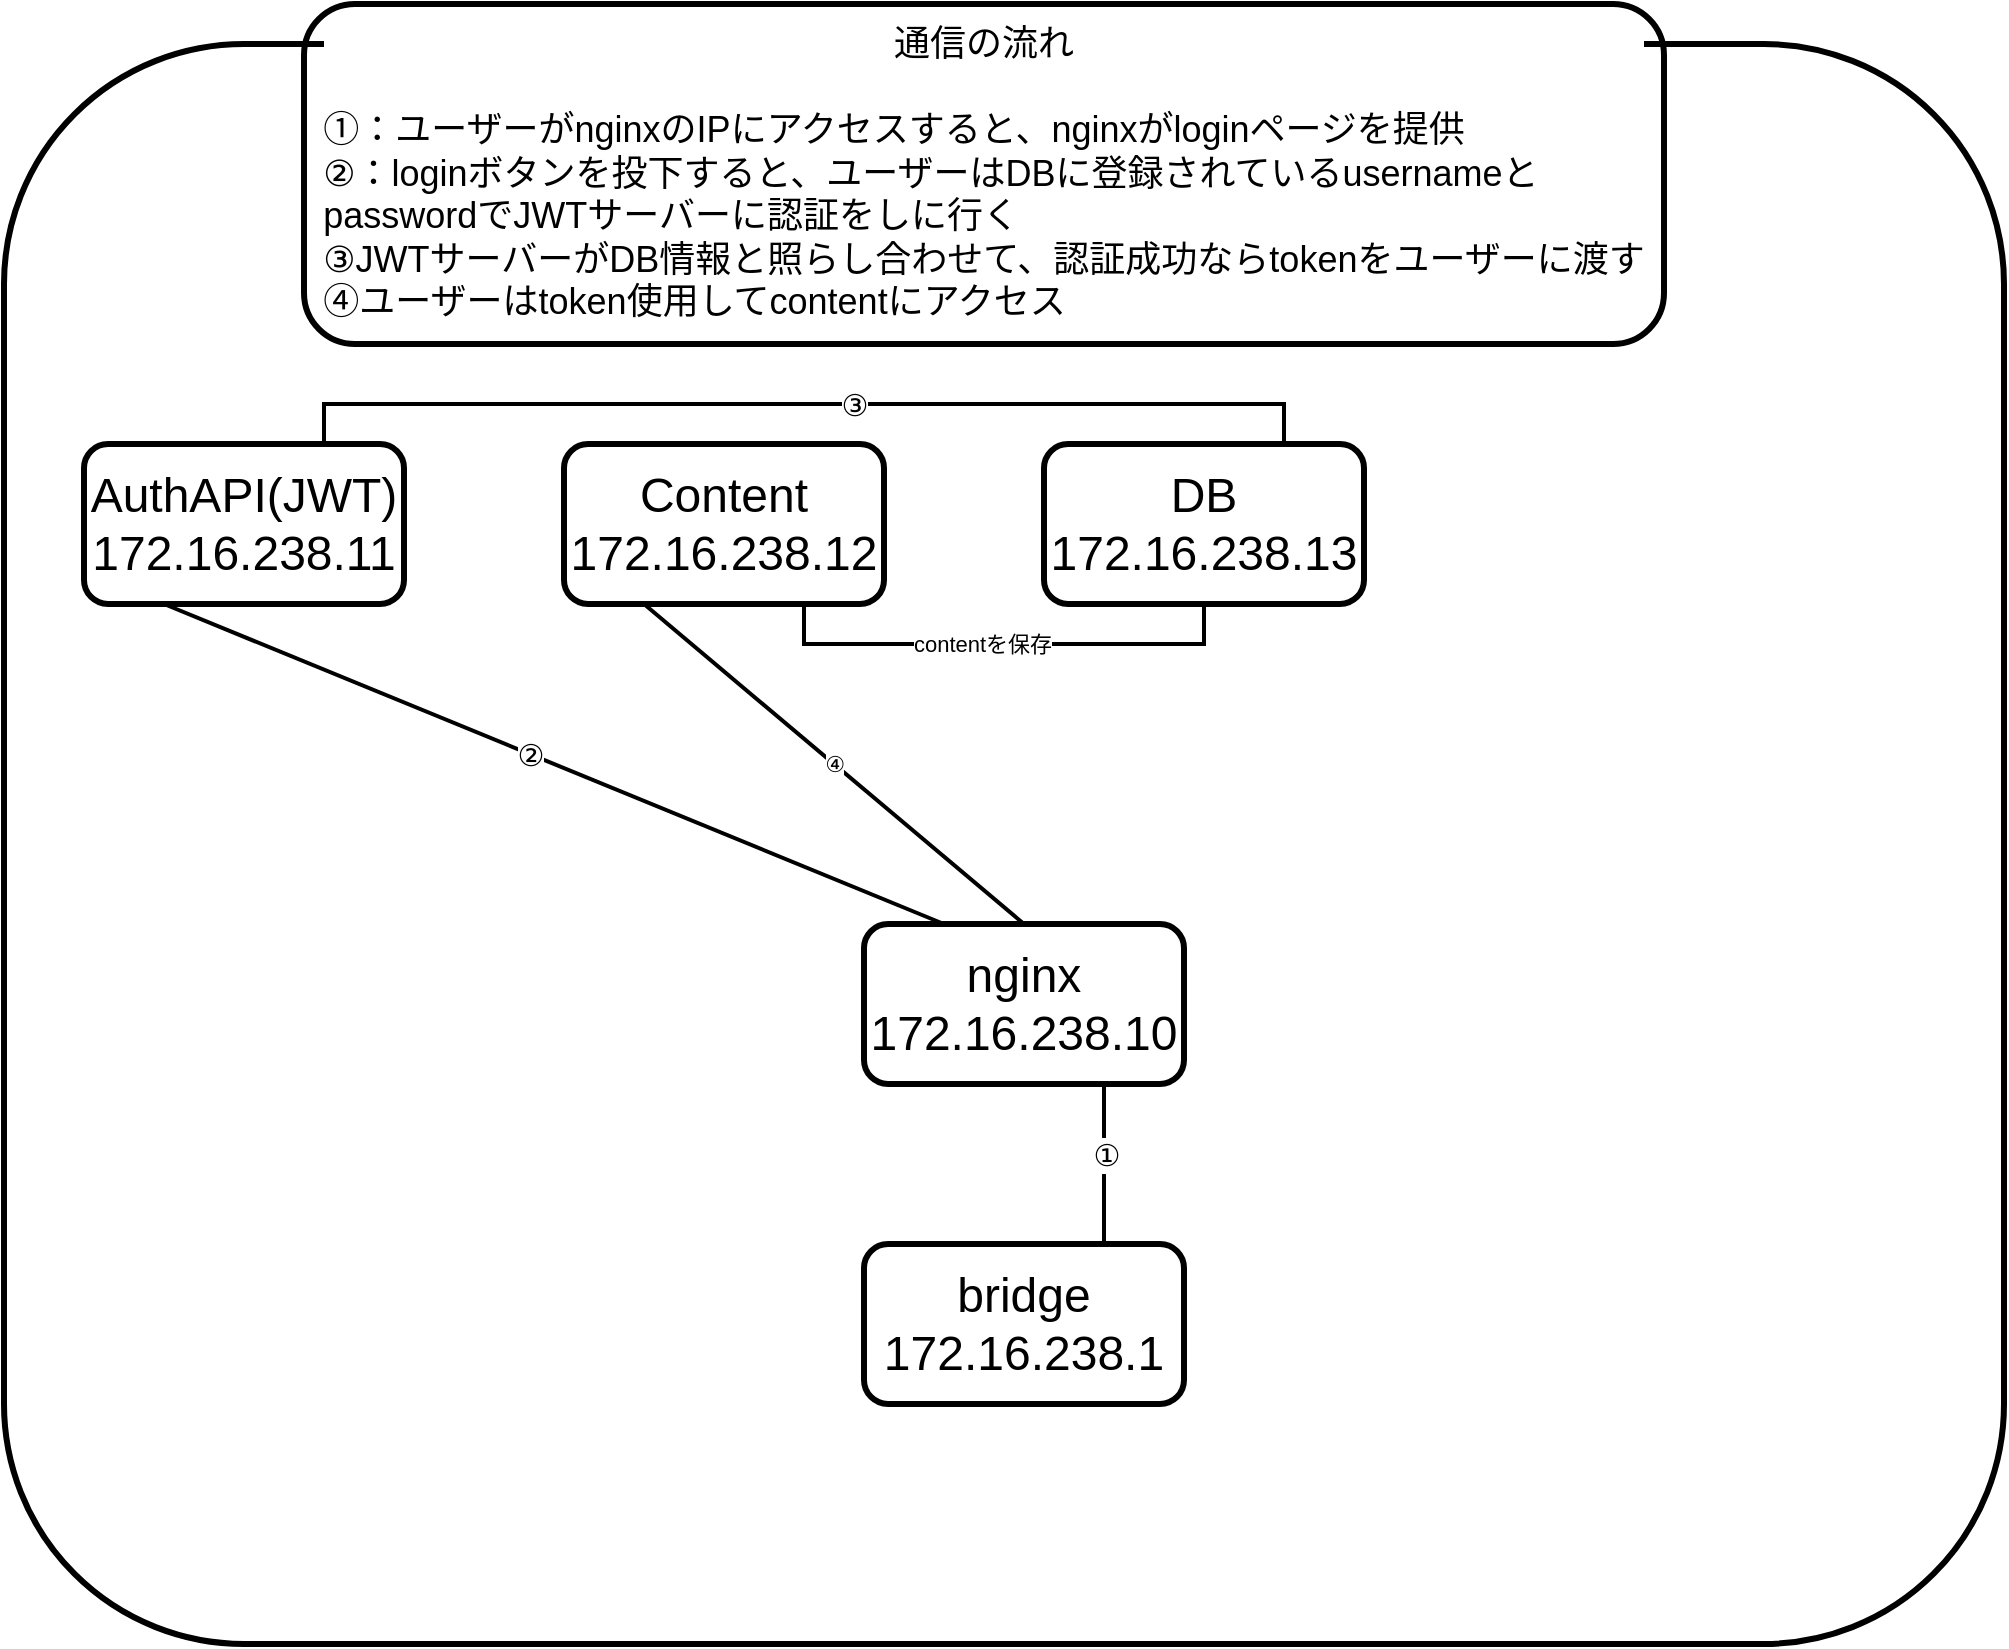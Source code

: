 <mxfile version="26.0.3">
  <diagram name="ページ1" id="cf4-OYsqoKZOgubckK9_">
    <mxGraphModel dx="1224" dy="840" grid="1" gridSize="10" guides="1" tooltips="1" connect="1" arrows="1" fold="1" page="1" pageScale="1" pageWidth="1100" pageHeight="850" math="0" shadow="0">
      <root>
        <mxCell id="0" />
        <mxCell id="1" parent="0" />
        <mxCell id="5cGe0cu3yCFA7TD3A1az-1" value="" style="rounded=1;whiteSpace=wrap;html=1;fillColor=none;strokeWidth=3;" parent="1" vertex="1">
          <mxGeometry x="40" y="40" width="1000" height="800" as="geometry" />
        </mxCell>
        <mxCell id="5cGe0cu3yCFA7TD3A1az-16" style="edgeStyle=orthogonalEdgeStyle;shape=connector;rounded=0;orthogonalLoop=1;jettySize=auto;html=1;exitX=0.75;exitY=0;exitDx=0;exitDy=0;entryX=0.75;entryY=1;entryDx=0;entryDy=0;strokeColor=default;strokeWidth=2;align=center;verticalAlign=middle;fontFamily=Helvetica;fontSize=12;fontColor=default;labelBackgroundColor=default;endArrow=none;endFill=0;" parent="1" source="5cGe0cu3yCFA7TD3A1az-3" target="5cGe0cu3yCFA7TD3A1az-4" edge="1">
          <mxGeometry relative="1" as="geometry">
            <Array as="points" />
          </mxGeometry>
        </mxCell>
        <mxCell id="5cGe0cu3yCFA7TD3A1az-17" value="①" style="edgeLabel;html=1;align=center;verticalAlign=middle;resizable=0;points=[];rounded=1;strokeColor=default;strokeWidth=3;fontFamily=Helvetica;fontSize=15;fontColor=default;labelBackgroundColor=default;fillColor=none;" parent="5cGe0cu3yCFA7TD3A1az-16" vertex="1" connectable="0">
          <mxGeometry x="0.141" y="-1" relative="1" as="geometry">
            <mxPoint as="offset" />
          </mxGeometry>
        </mxCell>
        <mxCell id="5cGe0cu3yCFA7TD3A1az-3" value="&lt;font style=&quot;font-size: 24px;&quot;&gt;bridge&lt;/font&gt;&lt;div&gt;&lt;font style=&quot;font-size: 24px;&quot;&gt;172.16.238.1&lt;/font&gt;&lt;/div&gt;" style="rounded=1;whiteSpace=wrap;html=1;strokeColor=default;strokeWidth=3;align=center;verticalAlign=middle;fontFamily=Helvetica;fontSize=12;fontColor=default;fillColor=none;" parent="1" vertex="1">
          <mxGeometry x="470" y="640" width="160" height="80" as="geometry" />
        </mxCell>
        <mxCell id="5cGe0cu3yCFA7TD3A1az-10" style="shape=connector;rounded=0;orthogonalLoop=1;jettySize=auto;html=1;exitX=0.25;exitY=0;exitDx=0;exitDy=0;entryX=0.25;entryY=1;entryDx=0;entryDy=0;strokeColor=default;strokeWidth=2;align=center;verticalAlign=middle;fontFamily=Helvetica;fontSize=12;fontColor=default;labelBackgroundColor=default;endArrow=none;endFill=0;" parent="1" source="5cGe0cu3yCFA7TD3A1az-4" target="5cGe0cu3yCFA7TD3A1az-6" edge="1">
          <mxGeometry relative="1" as="geometry" />
        </mxCell>
        <mxCell id="5cGe0cu3yCFA7TD3A1az-13" value="" style="edgeLabel;html=1;align=center;verticalAlign=middle;resizable=0;points=[];rounded=1;strokeColor=default;strokeWidth=3;fontFamily=Helvetica;fontSize=12;fontColor=default;labelBackgroundColor=default;fillColor=none;" parent="5cGe0cu3yCFA7TD3A1az-10" vertex="1" connectable="0">
          <mxGeometry x="-0.02" y="4" relative="1" as="geometry">
            <mxPoint as="offset" />
          </mxGeometry>
        </mxCell>
        <mxCell id="5cGe0cu3yCFA7TD3A1az-15" value="②" style="edgeLabel;html=1;align=center;verticalAlign=middle;resizable=0;points=[];rounded=1;strokeColor=default;strokeWidth=3;fontFamily=Helvetica;fontSize=15;fontColor=default;labelBackgroundColor=default;fillColor=none;" parent="5cGe0cu3yCFA7TD3A1az-10" vertex="1" connectable="0">
          <mxGeometry x="0.061" relative="1" as="geometry">
            <mxPoint as="offset" />
          </mxGeometry>
        </mxCell>
        <mxCell id="tZYbPpO3vwQgYCNmWi0R-1" value="④" style="rounded=0;orthogonalLoop=1;jettySize=auto;html=1;exitX=0.5;exitY=0;exitDx=0;exitDy=0;entryX=0.25;entryY=1;entryDx=0;entryDy=0;endArrow=none;endFill=0;strokeWidth=2;" parent="1" source="5cGe0cu3yCFA7TD3A1az-4" target="5cGe0cu3yCFA7TD3A1az-8" edge="1">
          <mxGeometry relative="1" as="geometry" />
        </mxCell>
        <mxCell id="5cGe0cu3yCFA7TD3A1az-4" value="&lt;font style=&quot;font-size: 24px;&quot;&gt;nginx&lt;br&gt;172.16.238.10&lt;/font&gt;" style="rounded=1;whiteSpace=wrap;html=1;strokeColor=default;strokeWidth=3;align=center;verticalAlign=middle;fontFamily=Helvetica;fontSize=12;fontColor=default;fillColor=none;" parent="1" vertex="1">
          <mxGeometry x="470" y="480" width="160" height="80" as="geometry" />
        </mxCell>
        <mxCell id="5cGe0cu3yCFA7TD3A1az-20" style="edgeStyle=orthogonalEdgeStyle;shape=connector;rounded=0;orthogonalLoop=1;jettySize=auto;html=1;exitX=0.75;exitY=0;exitDx=0;exitDy=0;entryX=0.75;entryY=0;entryDx=0;entryDy=0;strokeColor=default;strokeWidth=2;align=center;verticalAlign=middle;fontFamily=Helvetica;fontSize=12;fontColor=default;labelBackgroundColor=default;endArrow=none;endFill=0;" parent="1" source="5cGe0cu3yCFA7TD3A1az-6" target="5cGe0cu3yCFA7TD3A1az-9" edge="1">
          <mxGeometry relative="1" as="geometry" />
        </mxCell>
        <mxCell id="5cGe0cu3yCFA7TD3A1az-22" value="&lt;font&gt;③&lt;/font&gt;" style="edgeLabel;html=1;align=center;verticalAlign=middle;resizable=0;points=[];rounded=1;strokeColor=default;strokeWidth=3;fontFamily=Helvetica;fontSize=15;fontColor=default;labelBackgroundColor=default;fillColor=none;" parent="5cGe0cu3yCFA7TD3A1az-20" vertex="1" connectable="0">
          <mxGeometry x="0.095" relative="1" as="geometry">
            <mxPoint as="offset" />
          </mxGeometry>
        </mxCell>
        <mxCell id="5cGe0cu3yCFA7TD3A1az-6" value="&lt;font style=&quot;font-size: 24px;&quot;&gt;AuthAPI(JWT)&lt;br&gt;172.16.238.11&lt;/font&gt;" style="rounded=1;whiteSpace=wrap;html=1;strokeColor=default;strokeWidth=3;align=center;verticalAlign=middle;fontFamily=Helvetica;fontSize=12;fontColor=default;fillColor=none;" parent="1" vertex="1">
          <mxGeometry x="80" y="240" width="160" height="80" as="geometry" />
        </mxCell>
        <mxCell id="tZYbPpO3vwQgYCNmWi0R-2" style="edgeStyle=orthogonalEdgeStyle;rounded=0;orthogonalLoop=1;jettySize=auto;html=1;exitX=0.75;exitY=1;exitDx=0;exitDy=0;entryX=0.5;entryY=1;entryDx=0;entryDy=0;endArrow=none;endFill=0;strokeWidth=2;" parent="1" source="5cGe0cu3yCFA7TD3A1az-8" target="5cGe0cu3yCFA7TD3A1az-9" edge="1">
          <mxGeometry relative="1" as="geometry" />
        </mxCell>
        <mxCell id="tZYbPpO3vwQgYCNmWi0R-3" value="contentを保存" style="edgeLabel;html=1;align=center;verticalAlign=middle;resizable=0;points=[];" parent="tZYbPpO3vwQgYCNmWi0R-2" vertex="1" connectable="0">
          <mxGeometry x="-0.091" relative="1" as="geometry">
            <mxPoint as="offset" />
          </mxGeometry>
        </mxCell>
        <mxCell id="5cGe0cu3yCFA7TD3A1az-8" value="&lt;font style=&quot;font-size: 24px;&quot;&gt;Content&lt;br&gt;172.16.238.12&lt;/font&gt;" style="rounded=1;whiteSpace=wrap;html=1;strokeColor=default;strokeWidth=3;align=center;verticalAlign=middle;fontFamily=Helvetica;fontSize=12;fontColor=default;fillColor=none;" parent="1" vertex="1">
          <mxGeometry x="320" y="240" width="160" height="80" as="geometry" />
        </mxCell>
        <mxCell id="5cGe0cu3yCFA7TD3A1az-9" value="&lt;font style=&quot;font-size: 24px;&quot;&gt;DB&lt;br&gt;172.16.238.13&lt;/font&gt;" style="rounded=1;whiteSpace=wrap;html=1;strokeColor=default;strokeWidth=3;align=center;verticalAlign=middle;fontFamily=Helvetica;fontSize=12;fontColor=default;fillColor=none;" parent="1" vertex="1">
          <mxGeometry x="560" y="240" width="160" height="80" as="geometry" />
        </mxCell>
        <mxCell id="5cGe0cu3yCFA7TD3A1az-19" value="&lt;span style=&quot;text-wrap: nowrap;&quot;&gt;&lt;font style=&quot;font-size: 18px;&quot;&gt;通信の流れ&lt;/font&gt;&lt;/span&gt;&lt;div&gt;&lt;span style=&quot;text-wrap: nowrap;&quot;&gt;&lt;font style=&quot;font-size: 18px;&quot;&gt;&lt;br&gt;&lt;/font&gt;&lt;/span&gt;&lt;div style=&quot;text-align: left; text-wrap: nowrap;&quot;&gt;&lt;font style=&quot;font-size: 18px;&quot;&gt;①：ユーザーがnginxのIPにアクセスすると、nginxがloginページを提供&lt;/font&gt;&lt;/div&gt;&lt;div style=&quot;text-align: left; text-wrap: nowrap;&quot;&gt;&lt;font style=&quot;font-size: 18px;&quot;&gt;②：loginボタンを投下すると、ユーザーはDBに登録されているusernameと&lt;/font&gt;&lt;/div&gt;&lt;div style=&quot;text-align: left; text-wrap: nowrap;&quot;&gt;&lt;font style=&quot;font-size: 18px;&quot;&gt;passwordでJWTサーバーに認証をしに行く&lt;/font&gt;&lt;/div&gt;&lt;div style=&quot;text-align: left; text-wrap: nowrap;&quot;&gt;&lt;font style=&quot;font-size: 18px;&quot;&gt;③JWTサーバーがDB情報と照らし合わせて、認証成功ならtokenをユーザーに渡す&lt;/font&gt;&lt;/div&gt;&lt;div style=&quot;text-align: left; text-wrap: nowrap;&quot;&gt;&lt;font style=&quot;font-size: 18px;&quot;&gt;④ユーザーはtoken使用してcontentにアクセス&lt;/font&gt;&lt;/div&gt;&lt;/div&gt;" style="rounded=1;whiteSpace=wrap;html=1;strokeColor=default;strokeWidth=3;align=center;verticalAlign=middle;fontFamily=Helvetica;fontSize=12;fontColor=default;labelBackgroundColor=default;fillColor=none;" parent="1" vertex="1">
          <mxGeometry x="190" y="20" width="680" height="170" as="geometry" />
        </mxCell>
      </root>
    </mxGraphModel>
  </diagram>
</mxfile>
